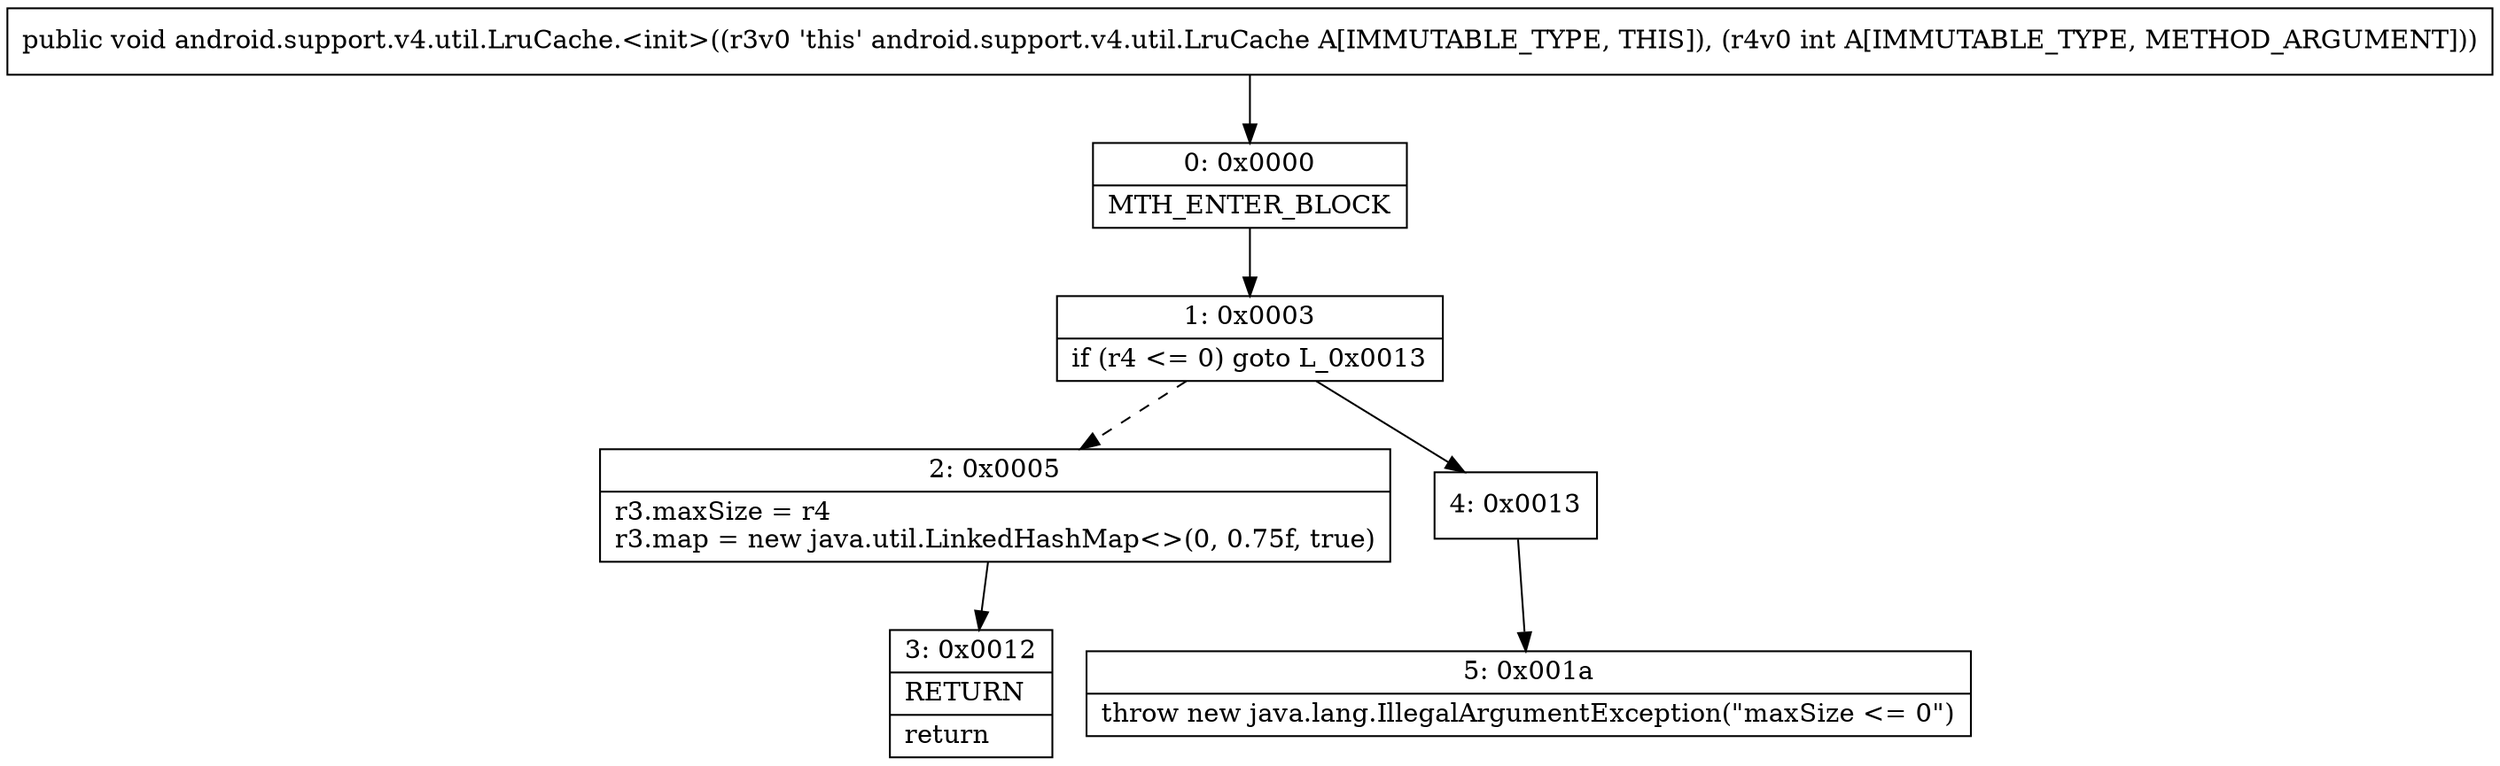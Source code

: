 digraph "CFG forandroid.support.v4.util.LruCache.\<init\>(I)V" {
Node_0 [shape=record,label="{0\:\ 0x0000|MTH_ENTER_BLOCK\l}"];
Node_1 [shape=record,label="{1\:\ 0x0003|if (r4 \<= 0) goto L_0x0013\l}"];
Node_2 [shape=record,label="{2\:\ 0x0005|r3.maxSize = r4\lr3.map = new java.util.LinkedHashMap\<\>(0, 0.75f, true)\l}"];
Node_3 [shape=record,label="{3\:\ 0x0012|RETURN\l|return\l}"];
Node_4 [shape=record,label="{4\:\ 0x0013}"];
Node_5 [shape=record,label="{5\:\ 0x001a|throw new java.lang.IllegalArgumentException(\"maxSize \<= 0\")\l}"];
MethodNode[shape=record,label="{public void android.support.v4.util.LruCache.\<init\>((r3v0 'this' android.support.v4.util.LruCache A[IMMUTABLE_TYPE, THIS]), (r4v0 int A[IMMUTABLE_TYPE, METHOD_ARGUMENT])) }"];
MethodNode -> Node_0;
Node_0 -> Node_1;
Node_1 -> Node_2[style=dashed];
Node_1 -> Node_4;
Node_2 -> Node_3;
Node_4 -> Node_5;
}

